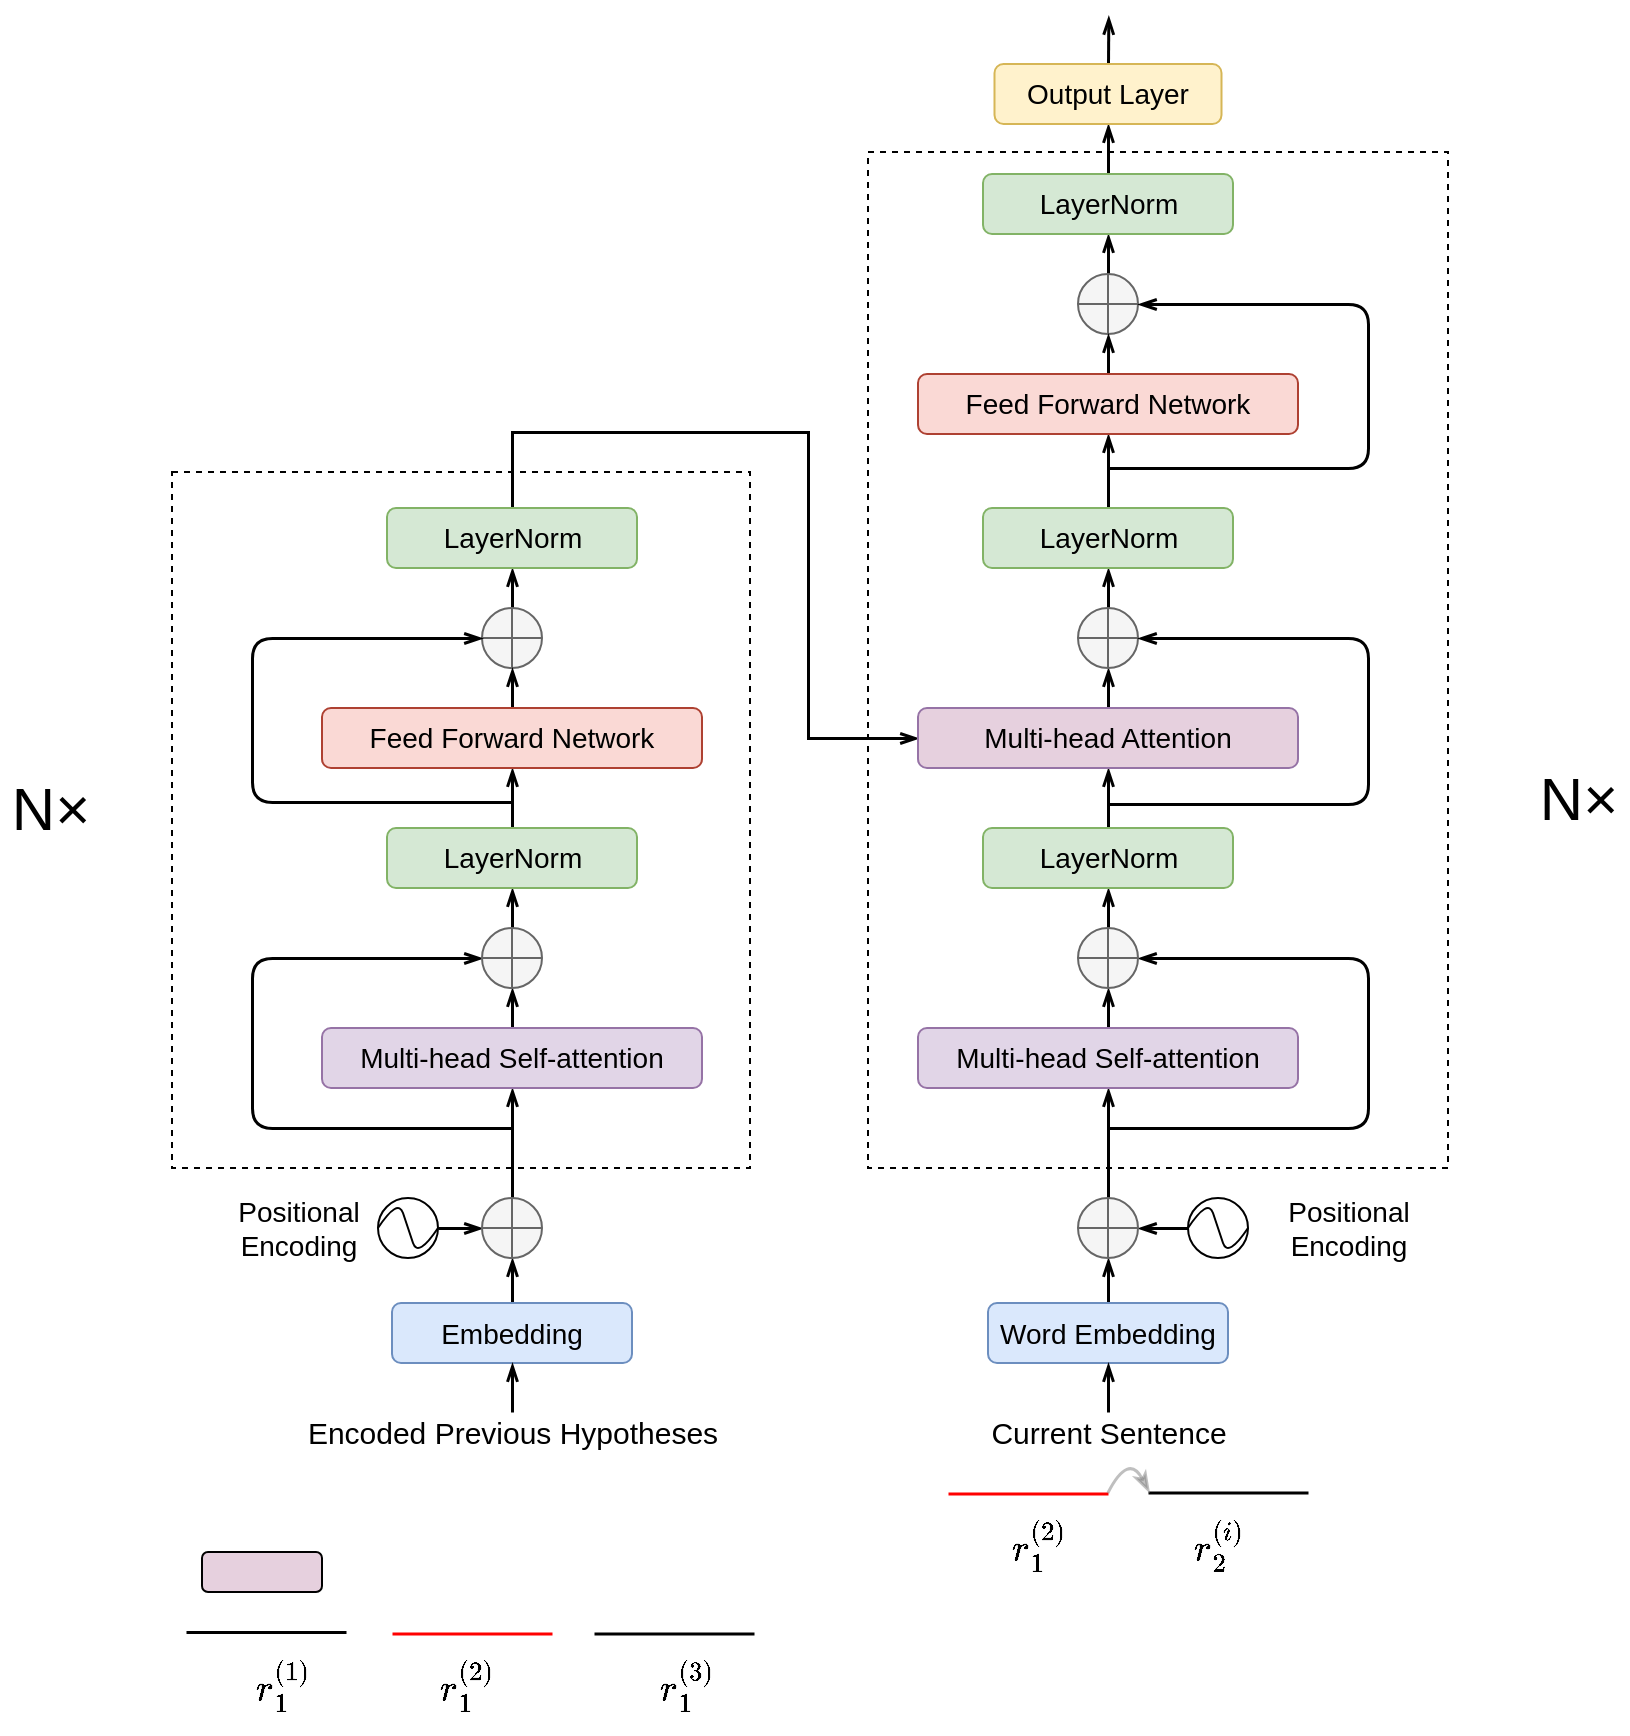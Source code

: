 <mxfile version="16.2.2" type="github">
  <diagram id="z0HHgGlnCuGLutk6PVgF" name="Page-1">
    <mxGraphModel dx="1901" dy="1817" grid="1" gridSize="10" guides="1" tooltips="1" connect="1" arrows="1" fold="1" page="1" pageScale="1" pageWidth="850" pageHeight="1100" math="1" shadow="0">
      <root>
        <mxCell id="0" />
        <mxCell id="1" parent="0" />
        <mxCell id="-9f_2I6R7RaSuf_OZ0Q_-21" value="&lt;font style=&quot;font-size: 16px&quot;&gt;$$r_1^{(2)}$$&lt;/font&gt;" style="text;html=1;align=center;verticalAlign=middle;resizable=0;points=[];autosize=1;strokeColor=none;fillColor=none;fontSize=30;" vertex="1" parent="1">
          <mxGeometry x="140" y="700.69" width="110" height="50" as="geometry" />
        </mxCell>
        <mxCell id="-9f_2I6R7RaSuf_OZ0Q_-22" value="&lt;font style=&quot;font-size: 16px&quot;&gt;$$r_2^{(i)}$$&lt;/font&gt;" style="text;html=1;align=center;verticalAlign=middle;resizable=0;points=[];autosize=1;strokeColor=none;fillColor=none;fontSize=30;" vertex="1" parent="1">
          <mxGeometry x="230" y="700.69" width="110" height="50" as="geometry" />
        </mxCell>
        <mxCell id="-9f_2I6R7RaSuf_OZ0Q_-12" value="&lt;font style=&quot;font-size: 16px&quot;&gt;$$r_1^{(3)}$$&lt;/font&gt;" style="text;html=1;align=center;verticalAlign=middle;resizable=0;points=[];autosize=1;strokeColor=none;fillColor=none;fontSize=30;" vertex="1" parent="1">
          <mxGeometry x="-36" y="770.69" width="110" height="50" as="geometry" />
        </mxCell>
        <mxCell id="-9f_2I6R7RaSuf_OZ0Q_-6" value="&lt;font style=&quot;font-size: 16px&quot;&gt;$$r_1^{(2)}$$&lt;/font&gt;" style="text;html=1;align=center;verticalAlign=middle;resizable=0;points=[];autosize=1;strokeColor=none;fillColor=none;fontSize=30;" vertex="1" parent="1">
          <mxGeometry x="-146" y="770.69" width="110" height="50" as="geometry" />
        </mxCell>
        <mxCell id="CTJLBTLDGU4M1NpmP4fn-86" value="" style="rounded=0;whiteSpace=wrap;html=1;shadow=0;glass=0;dashed=1;sketch=0;fillColor=none;" parent="1" vertex="1">
          <mxGeometry x="-238" y="190" width="289" height="348" as="geometry" />
        </mxCell>
        <mxCell id="CTJLBTLDGU4M1NpmP4fn-3" style="edgeStyle=orthogonalEdgeStyle;rounded=0;orthogonalLoop=1;jettySize=auto;html=1;entryX=0.5;entryY=1;entryDx=0;entryDy=0;strokeWidth=1.5;endArrow=openThin;endFill=0;exitX=0.5;exitY=0;exitDx=0;exitDy=0;" parent="1" source="CTJLBTLDGU4M1NpmP4fn-72" target="CTJLBTLDGU4M1NpmP4fn-2" edge="1">
          <mxGeometry relative="1" as="geometry">
            <mxPoint x="-68" y="537" as="sourcePoint" />
          </mxGeometry>
        </mxCell>
        <mxCell id="CTJLBTLDGU4M1NpmP4fn-6" style="edgeStyle=orthogonalEdgeStyle;rounded=0;orthogonalLoop=1;jettySize=auto;html=1;exitX=0.5;exitY=0;exitDx=0;exitDy=0;entryX=0.5;entryY=1;entryDx=0;entryDy=0;endArrow=openThin;endFill=0;strokeWidth=1.5;" parent="1" source="CTJLBTLDGU4M1NpmP4fn-2" target="CTJLBTLDGU4M1NpmP4fn-5" edge="1">
          <mxGeometry relative="1" as="geometry" />
        </mxCell>
        <mxCell id="CTJLBTLDGU4M1NpmP4fn-2" value="&lt;span style=&quot;font-size: 14px&quot;&gt;Multi-head Self-attention&lt;/span&gt;" style="rounded=1;whiteSpace=wrap;html=1;fillColor=#e1d5e7;strokeColor=#9673a6;" parent="1" vertex="1">
          <mxGeometry x="-163" y="468" width="190" height="30" as="geometry" />
        </mxCell>
        <mxCell id="CTJLBTLDGU4M1NpmP4fn-4" value="" style="edgeStyle=elbowEdgeStyle;elbow=horizontal;endArrow=openThin;html=1;strokeWidth=1.5;entryX=0;entryY=0.5;entryDx=0;entryDy=0;endFill=0;" parent="1" target="CTJLBTLDGU4M1NpmP4fn-5" edge="1">
          <mxGeometry width="50" height="50" relative="1" as="geometry">
            <mxPoint x="-68" y="518" as="sourcePoint" />
            <mxPoint x="32" y="428" as="targetPoint" />
            <Array as="points">
              <mxPoint x="-198" y="478" />
              <mxPoint x="102" y="458" />
            </Array>
          </mxGeometry>
        </mxCell>
        <mxCell id="CTJLBTLDGU4M1NpmP4fn-12" style="edgeStyle=orthogonalEdgeStyle;rounded=0;orthogonalLoop=1;jettySize=auto;html=1;exitX=0.5;exitY=0;exitDx=0;exitDy=0;entryX=0.5;entryY=1;entryDx=0;entryDy=0;endArrow=openThin;endFill=0;strokeWidth=1.5;" parent="1" source="CTJLBTLDGU4M1NpmP4fn-5" target="CTJLBTLDGU4M1NpmP4fn-7" edge="1">
          <mxGeometry relative="1" as="geometry" />
        </mxCell>
        <mxCell id="CTJLBTLDGU4M1NpmP4fn-5" value="" style="shape=orEllipse;perimeter=ellipsePerimeter;whiteSpace=wrap;html=1;backgroundOutline=1;fillColor=#f5f5f5;strokeColor=#666666;fontColor=#333333;" parent="1" vertex="1">
          <mxGeometry x="-83" y="418" width="30" height="30" as="geometry" />
        </mxCell>
        <mxCell id="CTJLBTLDGU4M1NpmP4fn-11" style="edgeStyle=orthogonalEdgeStyle;rounded=0;orthogonalLoop=1;jettySize=auto;html=1;exitX=0.5;exitY=0;exitDx=0;exitDy=0;entryX=0.5;entryY=1;entryDx=0;entryDy=0;endArrow=openThin;endFill=0;strokeWidth=1.5;" parent="1" source="CTJLBTLDGU4M1NpmP4fn-7" target="CTJLBTLDGU4M1NpmP4fn-10" edge="1">
          <mxGeometry relative="1" as="geometry" />
        </mxCell>
        <mxCell id="CTJLBTLDGU4M1NpmP4fn-7" value="&lt;span style=&quot;font-size: 14px&quot;&gt;LayerNorm&lt;/span&gt;" style="rounded=1;whiteSpace=wrap;html=1;fillColor=#d5e8d4;strokeColor=#82b366;" parent="1" vertex="1">
          <mxGeometry x="-130.5" y="368" width="125" height="30" as="geometry" />
        </mxCell>
        <mxCell id="CTJLBTLDGU4M1NpmP4fn-16" style="edgeStyle=orthogonalEdgeStyle;rounded=0;orthogonalLoop=1;jettySize=auto;html=1;exitX=0.5;exitY=0;exitDx=0;exitDy=0;entryX=0.5;entryY=1;entryDx=0;entryDy=0;endArrow=openThin;endFill=0;strokeWidth=1.5;" parent="1" source="CTJLBTLDGU4M1NpmP4fn-9" target="CTJLBTLDGU4M1NpmP4fn-15" edge="1">
          <mxGeometry relative="1" as="geometry" />
        </mxCell>
        <mxCell id="CTJLBTLDGU4M1NpmP4fn-9" value="" style="shape=orEllipse;perimeter=ellipsePerimeter;whiteSpace=wrap;html=1;backgroundOutline=1;fillColor=#f5f5f5;strokeColor=#666666;fontColor=#333333;" parent="1" vertex="1">
          <mxGeometry x="-83" y="258" width="30" height="30" as="geometry" />
        </mxCell>
        <mxCell id="CTJLBTLDGU4M1NpmP4fn-13" style="edgeStyle=orthogonalEdgeStyle;rounded=0;orthogonalLoop=1;jettySize=auto;html=1;exitX=0.5;exitY=0;exitDx=0;exitDy=0;entryX=0.5;entryY=1;entryDx=0;entryDy=0;endArrow=openThin;endFill=0;strokeWidth=1.5;" parent="1" source="CTJLBTLDGU4M1NpmP4fn-10" target="CTJLBTLDGU4M1NpmP4fn-9" edge="1">
          <mxGeometry relative="1" as="geometry" />
        </mxCell>
        <mxCell id="CTJLBTLDGU4M1NpmP4fn-10" value="&lt;span style=&quot;font-size: 14px&quot;&gt;Feed Forward Network&lt;/span&gt;" style="rounded=1;whiteSpace=wrap;html=1;fillColor=#fad9d5;strokeColor=#ae4132;" parent="1" vertex="1">
          <mxGeometry x="-163" y="308" width="190" height="30" as="geometry" />
        </mxCell>
        <mxCell id="CTJLBTLDGU4M1NpmP4fn-14" value="" style="edgeStyle=elbowEdgeStyle;elbow=horizontal;endArrow=openThin;html=1;strokeWidth=1.5;endFill=0;entryX=0;entryY=0.5;entryDx=0;entryDy=0;" parent="1" target="CTJLBTLDGU4M1NpmP4fn-9" edge="1">
          <mxGeometry width="50" height="50" relative="1" as="geometry">
            <mxPoint x="-68" y="355" as="sourcePoint" />
            <mxPoint x="-88" y="288" as="targetPoint" />
            <Array as="points">
              <mxPoint x="-198" y="318" />
            </Array>
          </mxGeometry>
        </mxCell>
        <mxCell id="CTJLBTLDGU4M1NpmP4fn-18" style="edgeStyle=orthogonalEdgeStyle;rounded=0;orthogonalLoop=1;jettySize=auto;html=1;exitX=0.5;exitY=0;exitDx=0;exitDy=0;endArrow=openThin;endFill=0;strokeWidth=1.5;entryX=0;entryY=0.5;entryDx=0;entryDy=0;" parent="1" source="CTJLBTLDGU4M1NpmP4fn-15" target="Ly3B1sIh1hLR3FMpoDLW-36" edge="1">
          <mxGeometry relative="1" as="geometry">
            <mxPoint x="-159" y="164" as="targetPoint" />
            <Array as="points">
              <mxPoint x="-68" y="170" />
              <mxPoint x="80" y="170" />
              <mxPoint x="80" y="323" />
            </Array>
          </mxGeometry>
        </mxCell>
        <mxCell id="CTJLBTLDGU4M1NpmP4fn-15" value="&lt;span style=&quot;font-size: 14px&quot;&gt;LayerNorm&lt;/span&gt;" style="rounded=1;whiteSpace=wrap;html=1;fillColor=#d5e8d4;strokeColor=#82b366;" parent="1" vertex="1">
          <mxGeometry x="-130.5" y="208" width="125" height="30" as="geometry" />
        </mxCell>
        <mxCell id="CTJLBTLDGU4M1NpmP4fn-75" style="edgeStyle=none;rounded=0;orthogonalLoop=1;jettySize=auto;html=1;exitX=0.5;exitY=0;exitDx=0;exitDy=0;entryX=0.5;entryY=1;entryDx=0;entryDy=0;endArrow=openThin;endFill=0;strokeWidth=1.5;" parent="1" source="CTJLBTLDGU4M1NpmP4fn-62" target="CTJLBTLDGU4M1NpmP4fn-72" edge="1">
          <mxGeometry relative="1" as="geometry" />
        </mxCell>
        <mxCell id="CTJLBTLDGU4M1NpmP4fn-62" value="&lt;font style=&quot;font-size: 14px&quot;&gt;Embedding&lt;/font&gt;" style="rounded=1;whiteSpace=wrap;html=1;fillColor=#dae8fc;strokeColor=#6c8ebf;" parent="1" vertex="1">
          <mxGeometry x="-128" y="605.5" width="120" height="30" as="geometry" />
        </mxCell>
        <mxCell id="CTJLBTLDGU4M1NpmP4fn-64" value="" style="endArrow=openThin;html=1;strokeWidth=1.5;entryX=0.5;entryY=1;entryDx=0;entryDy=0;endFill=0;" parent="1" edge="1">
          <mxGeometry width="50" height="50" relative="1" as="geometry">
            <mxPoint x="-68" y="660" as="sourcePoint" />
            <mxPoint x="-68.0" y="635.5" as="targetPoint" />
          </mxGeometry>
        </mxCell>
        <mxCell id="CTJLBTLDGU4M1NpmP4fn-90" style="edgeStyle=none;rounded=0;orthogonalLoop=1;jettySize=auto;html=1;exitX=1;exitY=0.5;exitDx=0;exitDy=0;entryX=0;entryY=0.5;entryDx=0;entryDy=0;endArrow=openThin;endFill=0;strokeWidth=1.5;" parent="1" source="CTJLBTLDGU4M1NpmP4fn-65" target="CTJLBTLDGU4M1NpmP4fn-72" edge="1">
          <mxGeometry relative="1" as="geometry" />
        </mxCell>
        <mxCell id="CTJLBTLDGU4M1NpmP4fn-65" value="" style="ellipse;whiteSpace=wrap;html=1;aspect=fixed;rounded=0;shadow=0;glass=0;sketch=0;strokeColor=#000000;fillColor=none;gradientColor=none;" parent="1" vertex="1">
          <mxGeometry x="-135" y="553" width="30" height="30" as="geometry" />
        </mxCell>
        <mxCell id="CTJLBTLDGU4M1NpmP4fn-69" value="" style="curved=1;endArrow=none;html=1;strokeWidth=1;exitX=0;exitY=0.5;exitDx=0;exitDy=0;entryX=1;entryY=0.5;entryDx=0;entryDy=0;endFill=0;" parent="1" source="CTJLBTLDGU4M1NpmP4fn-65" target="CTJLBTLDGU4M1NpmP4fn-65" edge="1">
          <mxGeometry width="50" height="50" relative="1" as="geometry">
            <mxPoint x="-125" y="612" as="sourcePoint" />
            <mxPoint x="-75" y="562" as="targetPoint" />
            <Array as="points">
              <mxPoint x="-125" y="553" />
              <mxPoint x="-120" y="568" />
              <mxPoint x="-115" y="583" />
            </Array>
          </mxGeometry>
        </mxCell>
        <mxCell id="CTJLBTLDGU4M1NpmP4fn-71" value="&lt;font style=&quot;font-size: 14px&quot;&gt;Positional&lt;br&gt;Encoding&lt;/font&gt;" style="text;html=1;align=center;verticalAlign=middle;resizable=0;points=[];autosize=1;strokeColor=none;" parent="1" vertex="1">
          <mxGeometry x="-215" y="548" width="80" height="40" as="geometry" />
        </mxCell>
        <mxCell id="CTJLBTLDGU4M1NpmP4fn-72" value="" style="shape=orEllipse;perimeter=ellipsePerimeter;whiteSpace=wrap;html=1;backgroundOutline=1;fillColor=#f5f5f5;strokeColor=#666666;fontColor=#333333;" parent="1" vertex="1">
          <mxGeometry x="-83" y="553" width="30" height="30" as="geometry" />
        </mxCell>
        <mxCell id="CTJLBTLDGU4M1NpmP4fn-84" value="&lt;font style=&quot;font-size: 30px&quot;&gt;N×&lt;/font&gt;" style="text;html=1;align=center;verticalAlign=middle;resizable=0;points=[];autosize=1;strokeColor=none;" parent="1" vertex="1">
          <mxGeometry x="-324" y="343" width="50" height="30" as="geometry" />
        </mxCell>
        <mxCell id="Ly3B1sIh1hLR3FMpoDLW-1" value="&lt;font style=&quot;font-size: 15px&quot;&gt;Encoded Previous Hypotheses&lt;/font&gt;" style="text;html=1;align=center;verticalAlign=middle;resizable=0;points=[];autosize=1;strokeColor=none;fillColor=none;" parent="1" vertex="1">
          <mxGeometry x="-178" y="660" width="220" height="20" as="geometry" />
        </mxCell>
        <mxCell id="Ly3B1sIh1hLR3FMpoDLW-2" value="" style="rounded=0;whiteSpace=wrap;html=1;shadow=0;glass=0;dashed=1;sketch=0;fillColor=none;" parent="1" vertex="1">
          <mxGeometry x="110" y="30" width="290" height="508" as="geometry" />
        </mxCell>
        <mxCell id="Ly3B1sIh1hLR3FMpoDLW-3" style="edgeStyle=orthogonalEdgeStyle;rounded=0;orthogonalLoop=1;jettySize=auto;html=1;entryX=0.5;entryY=1;entryDx=0;entryDy=0;strokeWidth=1.5;endArrow=openThin;endFill=0;exitX=0.5;exitY=0;exitDx=0;exitDy=0;" parent="1" source="Ly3B1sIh1hLR3FMpoDLW-30" target="Ly3B1sIh1hLR3FMpoDLW-5" edge="1">
          <mxGeometry relative="1" as="geometry">
            <mxPoint x="230" y="537" as="sourcePoint" />
          </mxGeometry>
        </mxCell>
        <mxCell id="Ly3B1sIh1hLR3FMpoDLW-4" style="edgeStyle=orthogonalEdgeStyle;rounded=0;orthogonalLoop=1;jettySize=auto;html=1;exitX=0.5;exitY=0;exitDx=0;exitDy=0;entryX=0.5;entryY=1;entryDx=0;entryDy=0;endArrow=openThin;endFill=0;strokeWidth=1.5;" parent="1" source="Ly3B1sIh1hLR3FMpoDLW-5" target="Ly3B1sIh1hLR3FMpoDLW-8" edge="1">
          <mxGeometry relative="1" as="geometry" />
        </mxCell>
        <mxCell id="Ly3B1sIh1hLR3FMpoDLW-5" value="&lt;span style=&quot;font-size: 14px&quot;&gt;Multi-head Self-attention&lt;/span&gt;" style="rounded=1;whiteSpace=wrap;html=1;fillColor=#e1d5e7;strokeColor=#9673a6;" parent="1" vertex="1">
          <mxGeometry x="135" y="468" width="190" height="30" as="geometry" />
        </mxCell>
        <mxCell id="Ly3B1sIh1hLR3FMpoDLW-6" value="" style="edgeStyle=elbowEdgeStyle;elbow=horizontal;endArrow=openThin;html=1;strokeWidth=1.5;entryX=1;entryY=0.5;entryDx=0;entryDy=0;endFill=0;" parent="1" target="Ly3B1sIh1hLR3FMpoDLW-8" edge="1">
          <mxGeometry width="50" height="50" relative="1" as="geometry">
            <mxPoint x="230" y="518" as="sourcePoint" />
            <mxPoint x="330" y="428" as="targetPoint" />
            <Array as="points">
              <mxPoint x="360" y="470" />
              <mxPoint x="400" y="458" />
            </Array>
          </mxGeometry>
        </mxCell>
        <mxCell id="Ly3B1sIh1hLR3FMpoDLW-7" style="edgeStyle=orthogonalEdgeStyle;rounded=0;orthogonalLoop=1;jettySize=auto;html=1;exitX=0.5;exitY=0;exitDx=0;exitDy=0;entryX=0.5;entryY=1;entryDx=0;entryDy=0;endArrow=openThin;endFill=0;strokeWidth=1.5;" parent="1" source="Ly3B1sIh1hLR3FMpoDLW-8" target="Ly3B1sIh1hLR3FMpoDLW-10" edge="1">
          <mxGeometry relative="1" as="geometry" />
        </mxCell>
        <mxCell id="Ly3B1sIh1hLR3FMpoDLW-8" value="" style="shape=orEllipse;perimeter=ellipsePerimeter;whiteSpace=wrap;html=1;backgroundOutline=1;fillColor=#f5f5f5;strokeColor=#666666;fontColor=#333333;" parent="1" vertex="1">
          <mxGeometry x="215" y="418" width="30" height="30" as="geometry" />
        </mxCell>
        <mxCell id="Ly3B1sIh1hLR3FMpoDLW-9" style="edgeStyle=orthogonalEdgeStyle;rounded=0;orthogonalLoop=1;jettySize=auto;html=1;exitX=0.5;exitY=0;exitDx=0;exitDy=0;entryX=0.5;entryY=1;entryDx=0;entryDy=0;endArrow=openThin;endFill=0;strokeWidth=1.5;" parent="1" source="Ly3B1sIh1hLR3FMpoDLW-39" target="Ly3B1sIh1hLR3FMpoDLW-14" edge="1">
          <mxGeometry relative="1" as="geometry">
            <mxPoint x="230" y="201" as="sourcePoint" />
          </mxGeometry>
        </mxCell>
        <mxCell id="Ly3B1sIh1hLR3FMpoDLW-41" style="edgeStyle=orthogonalEdgeStyle;rounded=0;orthogonalLoop=1;jettySize=auto;html=1;exitX=0.5;exitY=0;exitDx=0;exitDy=0;entryX=0.5;entryY=1;entryDx=0;entryDy=0;fontSize=30;strokeWidth=1.5;endArrow=openThin;endFill=0;" parent="1" source="Ly3B1sIh1hLR3FMpoDLW-10" target="Ly3B1sIh1hLR3FMpoDLW-36" edge="1">
          <mxGeometry relative="1" as="geometry" />
        </mxCell>
        <mxCell id="Ly3B1sIh1hLR3FMpoDLW-10" value="&lt;span style=&quot;font-size: 14px&quot;&gt;LayerNorm&lt;/span&gt;" style="rounded=1;whiteSpace=wrap;html=1;fillColor=#d5e8d4;strokeColor=#82b366;" parent="1" vertex="1">
          <mxGeometry x="167.5" y="368" width="125" height="30" as="geometry" />
        </mxCell>
        <mxCell id="Ly3B1sIh1hLR3FMpoDLW-11" style="edgeStyle=orthogonalEdgeStyle;rounded=0;orthogonalLoop=1;jettySize=auto;html=1;exitX=0.5;exitY=0;exitDx=0;exitDy=0;entryX=0.5;entryY=1;entryDx=0;entryDy=0;endArrow=openThin;endFill=0;strokeWidth=1.5;" parent="1" source="Ly3B1sIh1hLR3FMpoDLW-12" target="Ly3B1sIh1hLR3FMpoDLW-17" edge="1">
          <mxGeometry relative="1" as="geometry" />
        </mxCell>
        <mxCell id="Ly3B1sIh1hLR3FMpoDLW-12" value="" style="shape=orEllipse;perimeter=ellipsePerimeter;whiteSpace=wrap;html=1;backgroundOutline=1;fillColor=#f5f5f5;strokeColor=#666666;fontColor=#333333;" parent="1" vertex="1">
          <mxGeometry x="215" y="91" width="30" height="30" as="geometry" />
        </mxCell>
        <mxCell id="Ly3B1sIh1hLR3FMpoDLW-13" style="edgeStyle=orthogonalEdgeStyle;rounded=0;orthogonalLoop=1;jettySize=auto;html=1;exitX=0.5;exitY=0;exitDx=0;exitDy=0;entryX=0.5;entryY=1;entryDx=0;entryDy=0;endArrow=openThin;endFill=0;strokeWidth=1.5;" parent="1" source="Ly3B1sIh1hLR3FMpoDLW-14" target="Ly3B1sIh1hLR3FMpoDLW-12" edge="1">
          <mxGeometry relative="1" as="geometry" />
        </mxCell>
        <mxCell id="Ly3B1sIh1hLR3FMpoDLW-14" value="&lt;span style=&quot;font-size: 14px&quot;&gt;Feed Forward Network&lt;/span&gt;" style="rounded=1;whiteSpace=wrap;html=1;fillColor=#fad9d5;strokeColor=#ae4132;" parent="1" vertex="1">
          <mxGeometry x="135" y="141" width="190" height="30" as="geometry" />
        </mxCell>
        <mxCell id="Ly3B1sIh1hLR3FMpoDLW-15" value="" style="edgeStyle=elbowEdgeStyle;elbow=horizontal;endArrow=openThin;html=1;strokeWidth=1.5;endFill=0;entryX=1;entryY=0.5;entryDx=0;entryDy=0;" parent="1" target="Ly3B1sIh1hLR3FMpoDLW-12" edge="1">
          <mxGeometry width="50" height="50" relative="1" as="geometry">
            <mxPoint x="230" y="188" as="sourcePoint" />
            <mxPoint x="210" y="121" as="targetPoint" />
            <Array as="points">
              <mxPoint x="360" y="163" />
            </Array>
          </mxGeometry>
        </mxCell>
        <mxCell id="Ly3B1sIh1hLR3FMpoDLW-16" style="edgeStyle=orthogonalEdgeStyle;rounded=0;orthogonalLoop=1;jettySize=auto;html=1;exitX=0.5;exitY=0;exitDx=0;exitDy=0;endArrow=openThin;endFill=0;strokeWidth=1.5;entryX=0.5;entryY=1;entryDx=0;entryDy=0;" parent="1" source="Ly3B1sIh1hLR3FMpoDLW-17" target="Ly3B1sIh1hLR3FMpoDLW-32" edge="1">
          <mxGeometry relative="1" as="geometry">
            <mxPoint x="230" y="155" as="targetPoint" />
          </mxGeometry>
        </mxCell>
        <mxCell id="Ly3B1sIh1hLR3FMpoDLW-17" value="&lt;span style=&quot;font-size: 14px&quot;&gt;LayerNorm&lt;/span&gt;" style="rounded=1;whiteSpace=wrap;html=1;fillColor=#d5e8d4;strokeColor=#82b366;" parent="1" vertex="1">
          <mxGeometry x="167.5" y="41" width="125" height="30" as="geometry" />
        </mxCell>
        <mxCell id="Ly3B1sIh1hLR3FMpoDLW-23" style="edgeStyle=none;rounded=0;orthogonalLoop=1;jettySize=auto;html=1;exitX=0.5;exitY=0;exitDx=0;exitDy=0;entryX=0.5;entryY=1;entryDx=0;entryDy=0;endArrow=openThin;endFill=0;strokeWidth=1.5;" parent="1" source="Ly3B1sIh1hLR3FMpoDLW-24" target="Ly3B1sIh1hLR3FMpoDLW-30" edge="1">
          <mxGeometry relative="1" as="geometry" />
        </mxCell>
        <mxCell id="Ly3B1sIh1hLR3FMpoDLW-24" value="&lt;font style=&quot;font-size: 14px&quot;&gt;Word Embedding&lt;/font&gt;" style="rounded=1;whiteSpace=wrap;html=1;fillColor=#dae8fc;strokeColor=#6c8ebf;" parent="1" vertex="1">
          <mxGeometry x="170" y="605.5" width="120" height="30" as="geometry" />
        </mxCell>
        <mxCell id="Ly3B1sIh1hLR3FMpoDLW-25" value="" style="endArrow=openThin;html=1;strokeWidth=1.5;entryX=0.5;entryY=1;entryDx=0;entryDy=0;endFill=0;" parent="1" edge="1">
          <mxGeometry width="50" height="50" relative="1" as="geometry">
            <mxPoint x="230" y="660" as="sourcePoint" />
            <mxPoint x="230" y="635.5" as="targetPoint" />
          </mxGeometry>
        </mxCell>
        <mxCell id="Ly3B1sIh1hLR3FMpoDLW-26" style="edgeStyle=none;rounded=0;orthogonalLoop=1;jettySize=auto;html=1;exitX=0;exitY=0.5;exitDx=0;exitDy=0;entryX=1;entryY=0.5;entryDx=0;entryDy=0;endArrow=openThin;endFill=0;strokeWidth=1.5;" parent="1" source="Ly3B1sIh1hLR3FMpoDLW-27" target="Ly3B1sIh1hLR3FMpoDLW-30" edge="1">
          <mxGeometry relative="1" as="geometry">
            <mxPoint x="338.75" y="568" as="targetPoint" />
          </mxGeometry>
        </mxCell>
        <mxCell id="Ly3B1sIh1hLR3FMpoDLW-27" value="" style="ellipse;whiteSpace=wrap;html=1;aspect=fixed;rounded=0;shadow=0;glass=0;sketch=0;strokeColor=#000000;fillColor=none;gradientColor=none;" parent="1" vertex="1">
          <mxGeometry x="270" y="553" width="30" height="30" as="geometry" />
        </mxCell>
        <mxCell id="Ly3B1sIh1hLR3FMpoDLW-28" value="" style="curved=1;endArrow=none;html=1;strokeWidth=1;exitX=0;exitY=0.5;exitDx=0;exitDy=0;entryX=1;entryY=0.5;entryDx=0;entryDy=0;endFill=0;" parent="1" source="Ly3B1sIh1hLR3FMpoDLW-27" target="Ly3B1sIh1hLR3FMpoDLW-27" edge="1">
          <mxGeometry width="50" height="50" relative="1" as="geometry">
            <mxPoint x="280" y="612" as="sourcePoint" />
            <mxPoint x="330" y="562" as="targetPoint" />
            <Array as="points">
              <mxPoint x="280" y="553" />
              <mxPoint x="285" y="568" />
              <mxPoint x="290" y="583" />
            </Array>
          </mxGeometry>
        </mxCell>
        <mxCell id="Ly3B1sIh1hLR3FMpoDLW-29" value="&lt;font style=&quot;font-size: 14px&quot;&gt;Positional&lt;br&gt;Encoding&lt;/font&gt;" style="text;html=1;align=center;verticalAlign=middle;resizable=0;points=[];autosize=1;strokeColor=none;" parent="1" vertex="1">
          <mxGeometry x="310" y="548" width="80" height="40" as="geometry" />
        </mxCell>
        <mxCell id="Ly3B1sIh1hLR3FMpoDLW-30" value="" style="shape=orEllipse;perimeter=ellipsePerimeter;whiteSpace=wrap;html=1;backgroundOutline=1;fillColor=#f5f5f5;strokeColor=#666666;fontColor=#333333;" parent="1" vertex="1">
          <mxGeometry x="215" y="553" width="30" height="30" as="geometry" />
        </mxCell>
        <mxCell id="Ly3B1sIh1hLR3FMpoDLW-31" style="edgeStyle=none;rounded=0;orthogonalLoop=1;jettySize=auto;html=1;exitX=0.5;exitY=0;exitDx=0;exitDy=0;endArrow=openThin;endFill=0;strokeWidth=1.5;" parent="1" source="Ly3B1sIh1hLR3FMpoDLW-32" edge="1">
          <mxGeometry relative="1" as="geometry">
            <mxPoint x="230.167" y="-38" as="targetPoint" />
          </mxGeometry>
        </mxCell>
        <mxCell id="Ly3B1sIh1hLR3FMpoDLW-32" value="&lt;span style=&quot;font-size: 14px&quot;&gt;Output Layer&lt;/span&gt;" style="rounded=1;whiteSpace=wrap;html=1;fillColor=#fff2cc;strokeColor=#d6b656;" parent="1" vertex="1">
          <mxGeometry x="173.25" y="-14" width="113.5" height="30" as="geometry" />
        </mxCell>
        <mxCell id="Ly3B1sIh1hLR3FMpoDLW-33" value="&lt;font style=&quot;font-size: 30px&quot;&gt;N×&lt;/font&gt;" style="text;html=1;align=center;verticalAlign=middle;resizable=0;points=[];autosize=1;strokeColor=none;" parent="1" vertex="1">
          <mxGeometry x="440" y="338" width="50" height="30" as="geometry" />
        </mxCell>
        <mxCell id="Ly3B1sIh1hLR3FMpoDLW-34" value="&lt;span style=&quot;font-size: 15px&quot;&gt;Current Sentence&lt;/span&gt;" style="text;html=1;align=center;verticalAlign=middle;resizable=0;points=[];autosize=1;strokeColor=none;fillColor=none;" parent="1" vertex="1">
          <mxGeometry x="165" y="660" width="130" height="20" as="geometry" />
        </mxCell>
        <mxCell id="Ly3B1sIh1hLR3FMpoDLW-35" style="edgeStyle=orthogonalEdgeStyle;rounded=0;orthogonalLoop=1;jettySize=auto;html=1;exitX=0.5;exitY=0;exitDx=0;exitDy=0;entryX=0.5;entryY=1;entryDx=0;entryDy=0;endArrow=openThin;endFill=0;strokeWidth=1.5;" parent="1" source="Ly3B1sIh1hLR3FMpoDLW-36" target="Ly3B1sIh1hLR3FMpoDLW-38" edge="1">
          <mxGeometry relative="1" as="geometry" />
        </mxCell>
        <mxCell id="Ly3B1sIh1hLR3FMpoDLW-36" value="&lt;span style=&quot;font-size: 14px&quot;&gt;Multi-head Attention&lt;/span&gt;" style="rounded=1;whiteSpace=wrap;html=1;fillColor=#E6D0DE;strokeColor=#9673a6;" parent="1" vertex="1">
          <mxGeometry x="135" y="308" width="190" height="30" as="geometry" />
        </mxCell>
        <mxCell id="Ly3B1sIh1hLR3FMpoDLW-37" style="edgeStyle=orthogonalEdgeStyle;rounded=0;orthogonalLoop=1;jettySize=auto;html=1;exitX=0.5;exitY=0;exitDx=0;exitDy=0;entryX=0.5;entryY=1;entryDx=0;entryDy=0;endArrow=openThin;endFill=0;strokeWidth=1.5;" parent="1" source="Ly3B1sIh1hLR3FMpoDLW-38" target="Ly3B1sIh1hLR3FMpoDLW-39" edge="1">
          <mxGeometry relative="1" as="geometry" />
        </mxCell>
        <mxCell id="Ly3B1sIh1hLR3FMpoDLW-38" value="" style="shape=orEllipse;perimeter=ellipsePerimeter;whiteSpace=wrap;html=1;backgroundOutline=1;fillColor=#f5f5f5;strokeColor=#666666;fontColor=#333333;" parent="1" vertex="1">
          <mxGeometry x="215" y="258" width="30" height="30" as="geometry" />
        </mxCell>
        <mxCell id="Ly3B1sIh1hLR3FMpoDLW-39" value="&lt;span style=&quot;font-size: 14px&quot;&gt;LayerNorm&lt;/span&gt;" style="rounded=1;whiteSpace=wrap;html=1;fillColor=#d5e8d4;strokeColor=#82b366;" parent="1" vertex="1">
          <mxGeometry x="167.5" y="208" width="125" height="30" as="geometry" />
        </mxCell>
        <mxCell id="Ly3B1sIh1hLR3FMpoDLW-42" value="" style="edgeStyle=elbowEdgeStyle;elbow=horizontal;endArrow=openThin;html=1;strokeWidth=1.5;entryX=1;entryY=0.5;entryDx=0;entryDy=0;endFill=0;" parent="1" target="Ly3B1sIh1hLR3FMpoDLW-38" edge="1">
          <mxGeometry width="50" height="50" relative="1" as="geometry">
            <mxPoint x="230" y="356" as="sourcePoint" />
            <mxPoint x="245.0" y="271" as="targetPoint" />
            <Array as="points">
              <mxPoint x="360" y="308" />
              <mxPoint x="400" y="296" />
            </Array>
          </mxGeometry>
        </mxCell>
        <mxCell id="-9f_2I6R7RaSuf_OZ0Q_-2" value="" style="endArrow=none;html=1;rounded=0;fontSize=30;strokeWidth=1.5;" edge="1" parent="1">
          <mxGeometry width="50" height="50" relative="1" as="geometry">
            <mxPoint x="-231" y="770" as="sourcePoint" />
            <mxPoint x="-151" y="770" as="targetPoint" />
          </mxGeometry>
        </mxCell>
        <mxCell id="-9f_2I6R7RaSuf_OZ0Q_-4" value="&lt;font style=&quot;font-size: 16px&quot;&gt;$$r_1^{(1)}$$&lt;/font&gt;" style="text;html=1;align=center;verticalAlign=middle;resizable=0;points=[];autosize=1;strokeColor=none;fillColor=none;fontSize=30;" vertex="1" parent="1">
          <mxGeometry x="-238" y="770.69" width="110" height="50" as="geometry" />
        </mxCell>
        <mxCell id="-9f_2I6R7RaSuf_OZ0Q_-5" value="" style="endArrow=none;html=1;rounded=0;fontSize=30;strokeWidth=1.5;strokeColor=#FF0000;" edge="1" parent="1">
          <mxGeometry width="50" height="50" relative="1" as="geometry">
            <mxPoint x="-128" y="770.69" as="sourcePoint" />
            <mxPoint x="-48" y="770.69" as="targetPoint" />
          </mxGeometry>
        </mxCell>
        <mxCell id="-9f_2I6R7RaSuf_OZ0Q_-11" value="" style="endArrow=none;html=1;rounded=0;fontSize=30;strokeWidth=1.5;" edge="1" parent="1">
          <mxGeometry width="50" height="50" relative="1" as="geometry">
            <mxPoint x="-27" y="770.69" as="sourcePoint" />
            <mxPoint x="53" y="770.69" as="targetPoint" />
          </mxGeometry>
        </mxCell>
        <mxCell id="-9f_2I6R7RaSuf_OZ0Q_-19" value="" style="endArrow=none;html=1;rounded=0;fontSize=30;strokeWidth=1.5;strokeColor=#FF0000;" edge="1" parent="1">
          <mxGeometry width="50" height="50" relative="1" as="geometry">
            <mxPoint x="150" y="700.69" as="sourcePoint" />
            <mxPoint x="230" y="700.69" as="targetPoint" />
          </mxGeometry>
        </mxCell>
        <mxCell id="-9f_2I6R7RaSuf_OZ0Q_-20" value="" style="endArrow=none;html=1;rounded=0;fontSize=30;strokeWidth=1.5;" edge="1" parent="1">
          <mxGeometry width="50" height="50" relative="1" as="geometry">
            <mxPoint x="250" y="700.29" as="sourcePoint" />
            <mxPoint x="330" y="700.29" as="targetPoint" />
          </mxGeometry>
        </mxCell>
        <mxCell id="-9f_2I6R7RaSuf_OZ0Q_-23" value="" style="endArrow=none;html=1;fontSize=16;strokeColor=#808080;strokeWidth=1.5;opacity=50;startArrow=classicThin;startFill=1;curved=1;entryX=-0.003;entryY=-0.009;entryDx=0;entryDy=0;entryPerimeter=0;exitX=0.186;exitY=-0.016;exitDx=0;exitDy=0;exitPerimeter=0;" edge="1" parent="1" source="-9f_2I6R7RaSuf_OZ0Q_-22" target="-9f_2I6R7RaSuf_OZ0Q_-22">
          <mxGeometry width="50" height="50" relative="1" as="geometry">
            <mxPoint x="250" y="690" as="sourcePoint" />
            <mxPoint x="230" y="690" as="targetPoint" />
            <Array as="points">
              <mxPoint x="240" y="680" />
            </Array>
          </mxGeometry>
        </mxCell>
        <mxCell id="-9f_2I6R7RaSuf_OZ0Q_-24" value="" style="rounded=1;whiteSpace=wrap;html=1;fontSize=16;fillColor=#E6D0DE;" vertex="1" parent="1">
          <mxGeometry x="-223" y="730" width="60" height="20" as="geometry" />
        </mxCell>
      </root>
    </mxGraphModel>
  </diagram>
</mxfile>
